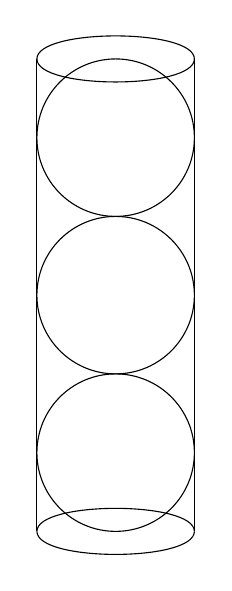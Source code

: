 \begin{tikzpicture}
		\node (0) at (0, 3) {};
		\node (1) at (0, 1) {};
		\node (2) at (0, -1) {};
		\node (3) at (-1, -2) {};
		\node (4) at (1, -2) {};
		\node (5) at (-1, 4) {};
		\node (6) at (1, 4) {};

		\draw [bend right=90, looseness=0.50] (5.center) to (6.center);
		\draw [bend left=90, looseness=0.50] (5.center) to (6.center);
		\draw [bend right=90, looseness=0.50] (3.center) to (4.center);
		\draw [bend left=90, looseness=0.50] (3.center) to (4.center);
		\draw (5.center) to (3.center);
		\draw (6.center) to (4.center);
\draw  (0) ellipse (1 and 1);
\draw  (1) ellipse (1 and 1);
\draw  (2) ellipse (1 and 1);
\end{tikzpicture}
